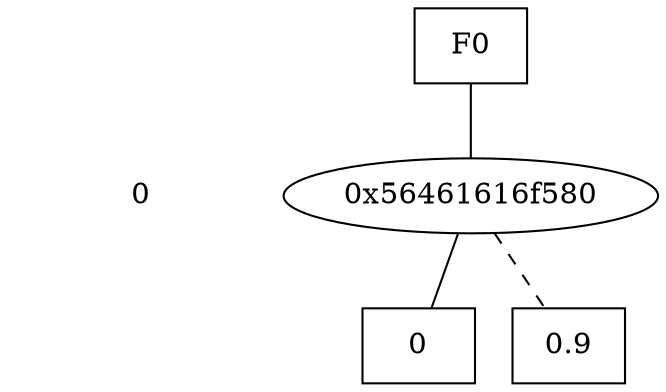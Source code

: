 digraph "DD" {
size = "7.5,10"
center = true;
edge [dir = none];
{ node [shape = plaintext];
  edge [style = invis];
  "CONST NODES" [style = invis];
" 0 " -> "CONST NODES"; 
}
{ rank = same; node [shape = box]; edge [style = invis];
"F0"; }
{ rank = same; " 0 ";
"0x56461616f580";
}
{ rank = same; "CONST NODES";
{ node [shape = box]; "0x56461616f260";
"0x56461616f520";
}
}
"F0" -> "0x56461616f580" [style = solid];
"0x56461616f580" -> "0x56461616f260";
"0x56461616f580" -> "0x56461616f520" [style = dashed];
"0x56461616f260" [label = "0"];
"0x56461616f520" [label = "0.9"];
}
